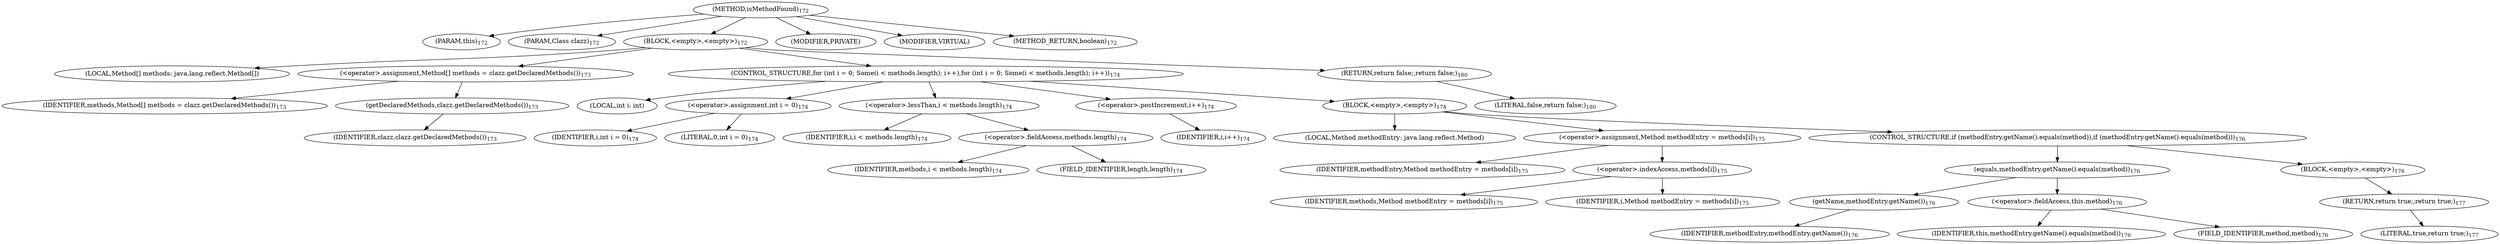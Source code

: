 digraph "isMethodFound" {  
"363" [label = <(METHOD,isMethodFound)<SUB>172</SUB>> ]
"364" [label = <(PARAM,this)<SUB>172</SUB>> ]
"365" [label = <(PARAM,Class clazz)<SUB>172</SUB>> ]
"366" [label = <(BLOCK,&lt;empty&gt;,&lt;empty&gt;)<SUB>172</SUB>> ]
"367" [label = <(LOCAL,Method[] methods: java.lang.reflect.Method[])> ]
"368" [label = <(&lt;operator&gt;.assignment,Method[] methods = clazz.getDeclaredMethods())<SUB>173</SUB>> ]
"369" [label = <(IDENTIFIER,methods,Method[] methods = clazz.getDeclaredMethods())<SUB>173</SUB>> ]
"370" [label = <(getDeclaredMethods,clazz.getDeclaredMethods())<SUB>173</SUB>> ]
"371" [label = <(IDENTIFIER,clazz,clazz.getDeclaredMethods())<SUB>173</SUB>> ]
"372" [label = <(CONTROL_STRUCTURE,for (int i = 0; Some(i &lt; methods.length); i++),for (int i = 0; Some(i &lt; methods.length); i++))<SUB>174</SUB>> ]
"373" [label = <(LOCAL,int i: int)> ]
"374" [label = <(&lt;operator&gt;.assignment,int i = 0)<SUB>174</SUB>> ]
"375" [label = <(IDENTIFIER,i,int i = 0)<SUB>174</SUB>> ]
"376" [label = <(LITERAL,0,int i = 0)<SUB>174</SUB>> ]
"377" [label = <(&lt;operator&gt;.lessThan,i &lt; methods.length)<SUB>174</SUB>> ]
"378" [label = <(IDENTIFIER,i,i &lt; methods.length)<SUB>174</SUB>> ]
"379" [label = <(&lt;operator&gt;.fieldAccess,methods.length)<SUB>174</SUB>> ]
"380" [label = <(IDENTIFIER,methods,i &lt; methods.length)<SUB>174</SUB>> ]
"381" [label = <(FIELD_IDENTIFIER,length,length)<SUB>174</SUB>> ]
"382" [label = <(&lt;operator&gt;.postIncrement,i++)<SUB>174</SUB>> ]
"383" [label = <(IDENTIFIER,i,i++)<SUB>174</SUB>> ]
"384" [label = <(BLOCK,&lt;empty&gt;,&lt;empty&gt;)<SUB>174</SUB>> ]
"385" [label = <(LOCAL,Method methodEntry: java.lang.reflect.Method)> ]
"386" [label = <(&lt;operator&gt;.assignment,Method methodEntry = methods[i])<SUB>175</SUB>> ]
"387" [label = <(IDENTIFIER,methodEntry,Method methodEntry = methods[i])<SUB>175</SUB>> ]
"388" [label = <(&lt;operator&gt;.indexAccess,methods[i])<SUB>175</SUB>> ]
"389" [label = <(IDENTIFIER,methods,Method methodEntry = methods[i])<SUB>175</SUB>> ]
"390" [label = <(IDENTIFIER,i,Method methodEntry = methods[i])<SUB>175</SUB>> ]
"391" [label = <(CONTROL_STRUCTURE,if (methodEntry.getName().equals(method)),if (methodEntry.getName().equals(method)))<SUB>176</SUB>> ]
"392" [label = <(equals,methodEntry.getName().equals(method))<SUB>176</SUB>> ]
"393" [label = <(getName,methodEntry.getName())<SUB>176</SUB>> ]
"394" [label = <(IDENTIFIER,methodEntry,methodEntry.getName())<SUB>176</SUB>> ]
"395" [label = <(&lt;operator&gt;.fieldAccess,this.method)<SUB>176</SUB>> ]
"396" [label = <(IDENTIFIER,this,methodEntry.getName().equals(method))<SUB>176</SUB>> ]
"397" [label = <(FIELD_IDENTIFIER,method,method)<SUB>176</SUB>> ]
"398" [label = <(BLOCK,&lt;empty&gt;,&lt;empty&gt;)<SUB>176</SUB>> ]
"399" [label = <(RETURN,return true;,return true;)<SUB>177</SUB>> ]
"400" [label = <(LITERAL,true,return true;)<SUB>177</SUB>> ]
"401" [label = <(RETURN,return false;,return false;)<SUB>180</SUB>> ]
"402" [label = <(LITERAL,false,return false;)<SUB>180</SUB>> ]
"403" [label = <(MODIFIER,PRIVATE)> ]
"404" [label = <(MODIFIER,VIRTUAL)> ]
"405" [label = <(METHOD_RETURN,boolean)<SUB>172</SUB>> ]
  "363" -> "364" 
  "363" -> "365" 
  "363" -> "366" 
  "363" -> "403" 
  "363" -> "404" 
  "363" -> "405" 
  "366" -> "367" 
  "366" -> "368" 
  "366" -> "372" 
  "366" -> "401" 
  "368" -> "369" 
  "368" -> "370" 
  "370" -> "371" 
  "372" -> "373" 
  "372" -> "374" 
  "372" -> "377" 
  "372" -> "382" 
  "372" -> "384" 
  "374" -> "375" 
  "374" -> "376" 
  "377" -> "378" 
  "377" -> "379" 
  "379" -> "380" 
  "379" -> "381" 
  "382" -> "383" 
  "384" -> "385" 
  "384" -> "386" 
  "384" -> "391" 
  "386" -> "387" 
  "386" -> "388" 
  "388" -> "389" 
  "388" -> "390" 
  "391" -> "392" 
  "391" -> "398" 
  "392" -> "393" 
  "392" -> "395" 
  "393" -> "394" 
  "395" -> "396" 
  "395" -> "397" 
  "398" -> "399" 
  "399" -> "400" 
  "401" -> "402" 
}

